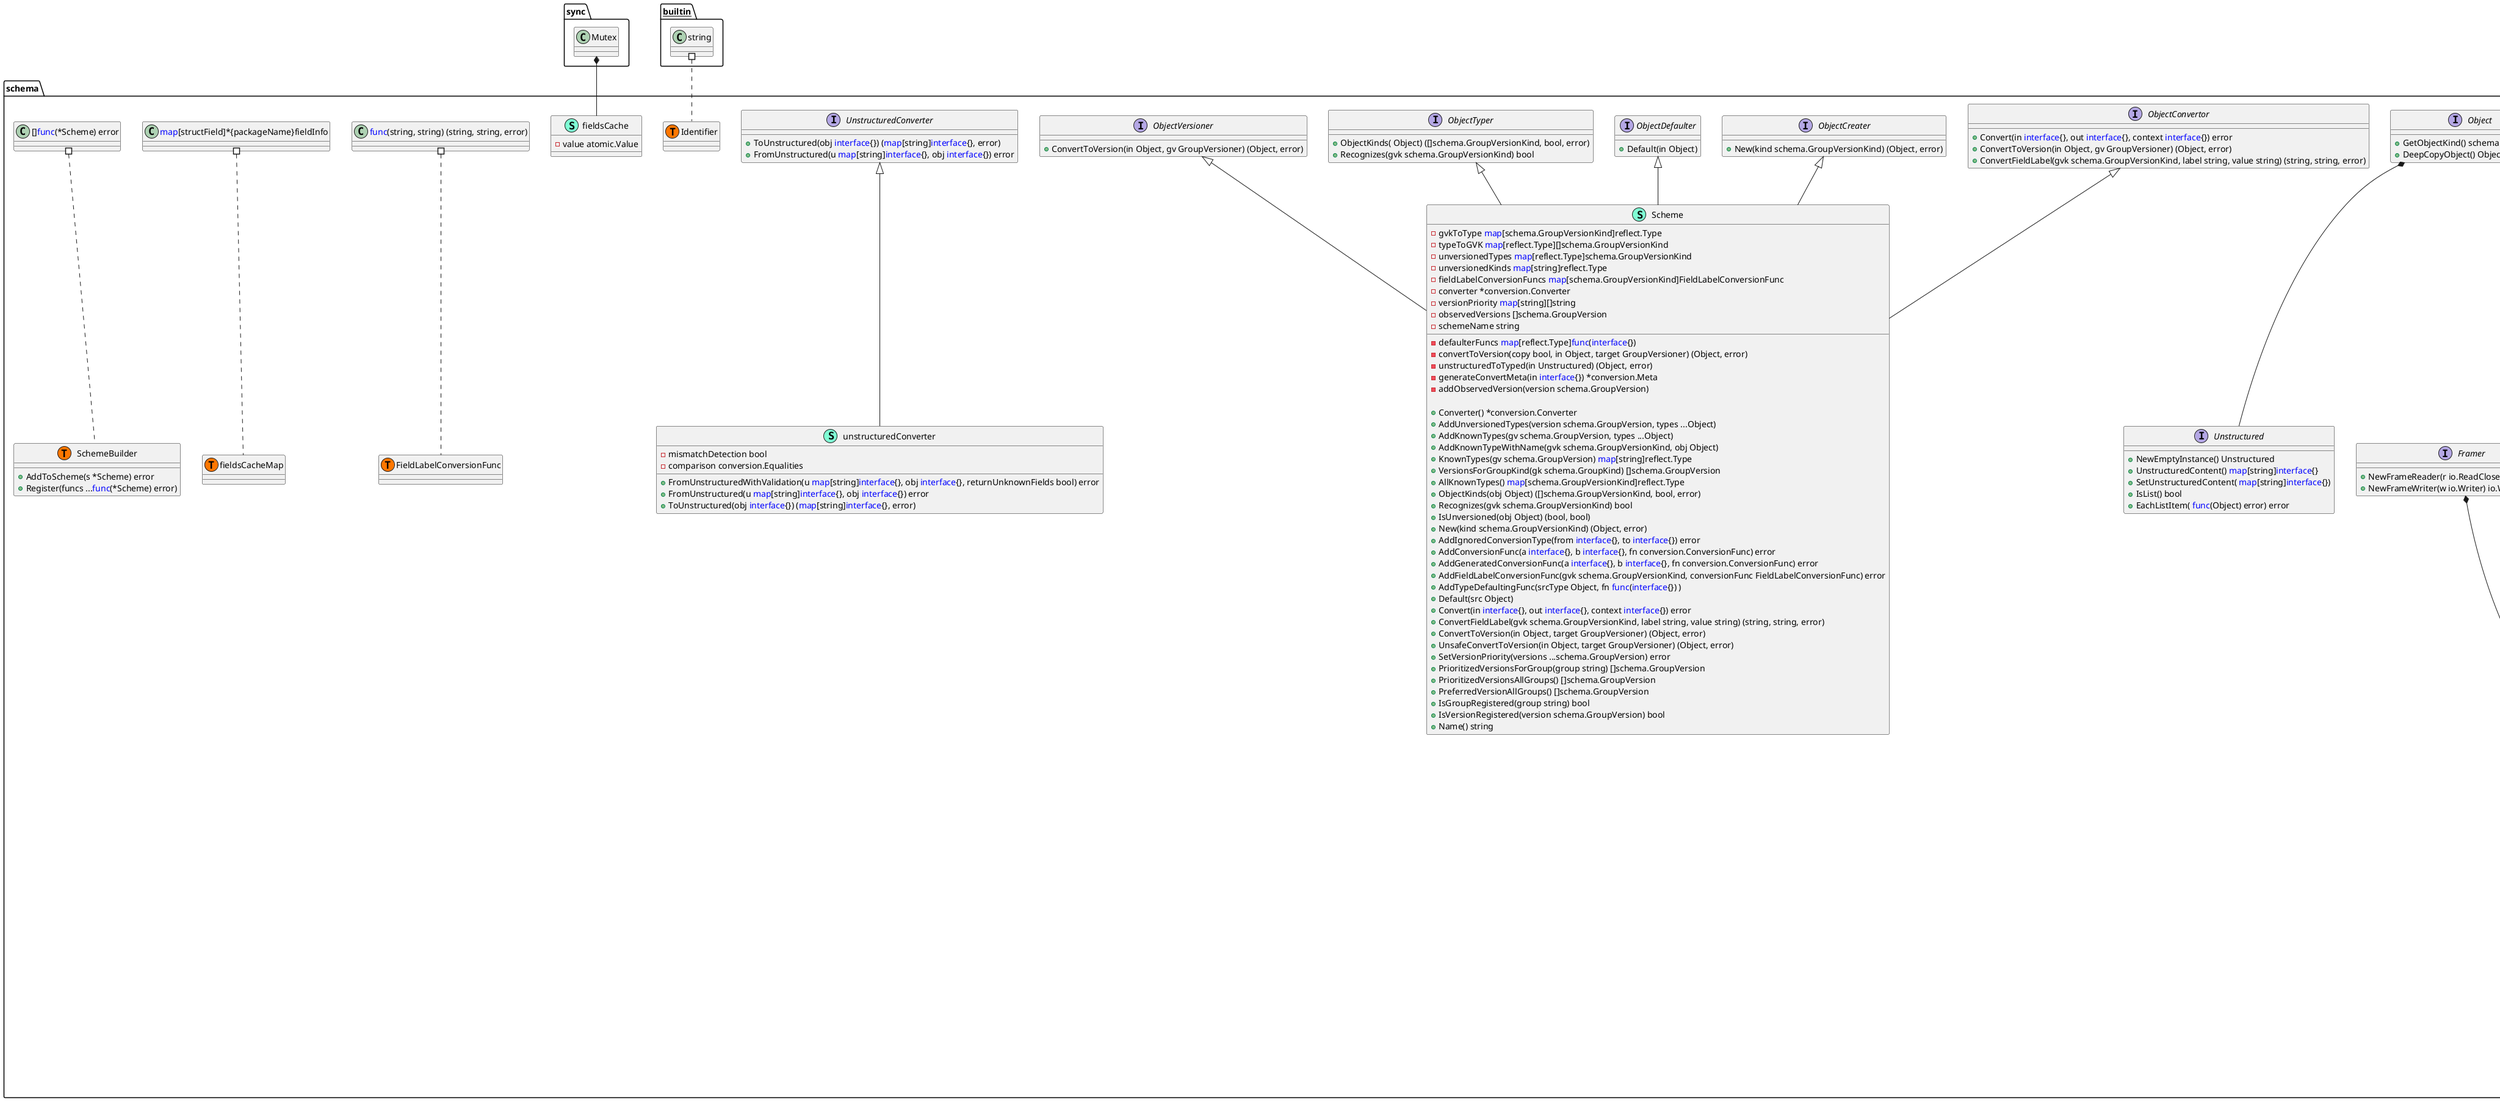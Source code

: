 @startuml
namespace schema {
    interface CacheableObject  {
        + CacheEncode(id Identifier, encode <font color=blue>func</font>(Object, io.Writer) error, w io.Writer) error
        + GetObject() Object

    }
    interface ClientNegotiator  {
        + Encoder(contentType string, params <font color=blue>map</font>[string]string) (Encoder, error)
        + Decoder(contentType string, params <font color=blue>map</font>[string]string) (Decoder, error)
        + StreamDecoder(contentType string, params <font color=blue>map</font>[string]string) (Decoder, Serializer, Framer, error)

    }
    interface Decoder  {
        + Decode(data []byte, defaults *schema.GroupVersionKind, into Object) (Object, *schema.GroupVersionKind, error)

    }
    interface Encoder  {
        + Encode(obj Object, w io.Writer) error
        + Identifier() Identifier

    }
    interface EncoderWithAllocator  {
        + EncodeWithAllocator(obj Object, w io.Writer, memAlloc MemoryAllocator) error

    }
    interface EquivalentResourceMapper  {
        + EquivalentResourcesFor(resource schema.GroupVersionResource, subresource string) []schema.GroupVersionResource
        + KindFor(resource schema.GroupVersionResource, subresource string) schema.GroupVersionKind

    }
    interface EquivalentResourceRegistry  {
        + RegisterKindFor(resource schema.GroupVersionResource, subresource string, kind schema.GroupVersionKind) 

    }
    interface Framer  {
        + NewFrameReader(r io.ReadCloser) io.ReadCloser
        + NewFrameWriter(w io.Writer) io.Writer

    }
    interface GroupVersioner  {
        + KindForGroupVersionKinds(kinds []schema.GroupVersionKind) (schema.GroupVersionKind, bool)
        + Identifier() string

    }
    interface MemoryAllocator  {
        + Allocate(n uint64) []byte

    }
    interface Namer  {
        + Name(obj Object) (string, error)
        + Namespace(obj Object) (string, error)

    }
    interface NegotiatedSerializer  {
        + SupportedMediaTypes() []SerializerInfo
        + EncoderForVersion(serializer Encoder, gv GroupVersioner) Encoder
        + DecoderToVersion(serializer Decoder, gv GroupVersioner) Decoder

    }
    interface NestedObjectDecoder  {
        + DecodeNestedObjects(d Decoder) error

    }
    interface NestedObjectEncoder  {
        + EncodeNestedObjects(e Encoder) error

    }
    interface Object  {
        + GetObjectKind() schema.ObjectKind
        + DeepCopyObject() Object

    }
    interface ObjectConvertor  {
        + Convert(in <font color=blue>interface</font>{}, out <font color=blue>interface</font>{}, context <font color=blue>interface</font>{}) error
        + ConvertToVersion(in Object, gv GroupVersioner) (Object, error)
        + ConvertFieldLabel(gvk schema.GroupVersionKind, label string, value string) (string, string, error)

    }
    interface ObjectCreater  {
        + New(kind schema.GroupVersionKind) (Object, error)

    }
    interface ObjectDefaulter  {
        + Default(in Object) 

    }
    interface ObjectTyper  {
        + ObjectKinds( Object) ([]schema.GroupVersionKind, bool, error)
        + Recognizes(gvk schema.GroupVersionKind) bool

    }
    interface ObjectVersioner  {
        + ConvertToVersion(in Object, gv GroupVersioner) (Object, error)

    }
    interface ParameterCodec  {
        + DecodeParameters(parameters url.Values, from schema.GroupVersion, into Object) error
        + EncodeParameters(obj Object, to schema.GroupVersion) (url.Values, error)

    }
    interface ResourceVersioner  {
        + SetResourceVersion(obj Object, version string) error
        + ResourceVersion(obj Object) (string, error)

    }
    class Scheme << (S,Aquamarine) >> {
        - gvkToType <font color=blue>map</font>[schema.GroupVersionKind]reflect.Type
        - typeToGVK <font color=blue>map</font>[reflect.Type][]schema.GroupVersionKind
        - unversionedTypes <font color=blue>map</font>[reflect.Type]schema.GroupVersionKind
        - unversionedKinds <font color=blue>map</font>[string]reflect.Type
        - fieldLabelConversionFuncs <font color=blue>map</font>[schema.GroupVersionKind]FieldLabelConversionFunc
        - defaulterFuncs <font color=blue>map</font>[reflect.Type]<font color=blue>func</font>(<font color=blue>interface</font>{}) 
        - converter *conversion.Converter
        - versionPriority <font color=blue>map</font>[string][]string
        - observedVersions []schema.GroupVersion
        - schemeName string

        - convertToVersion(copy bool, in Object, target GroupVersioner) (Object, error)
        - unstructuredToTyped(in Unstructured) (Object, error)
        - generateConvertMeta(in <font color=blue>interface</font>{}) *conversion.Meta
        - addObservedVersion(version schema.GroupVersion) 

        + Converter() *conversion.Converter
        + AddUnversionedTypes(version schema.GroupVersion, types ...Object) 
        + AddKnownTypes(gv schema.GroupVersion, types ...Object) 
        + AddKnownTypeWithName(gvk schema.GroupVersionKind, obj Object) 
        + KnownTypes(gv schema.GroupVersion) <font color=blue>map</font>[string]reflect.Type
        + VersionsForGroupKind(gk schema.GroupKind) []schema.GroupVersion
        + AllKnownTypes() <font color=blue>map</font>[schema.GroupVersionKind]reflect.Type
        + ObjectKinds(obj Object) ([]schema.GroupVersionKind, bool, error)
        + Recognizes(gvk schema.GroupVersionKind) bool
        + IsUnversioned(obj Object) (bool, bool)
        + New(kind schema.GroupVersionKind) (Object, error)
        + AddIgnoredConversionType(from <font color=blue>interface</font>{}, to <font color=blue>interface</font>{}) error
        + AddConversionFunc(a <font color=blue>interface</font>{}, b <font color=blue>interface</font>{}, fn conversion.ConversionFunc) error
        + AddGeneratedConversionFunc(a <font color=blue>interface</font>{}, b <font color=blue>interface</font>{}, fn conversion.ConversionFunc) error
        + AddFieldLabelConversionFunc(gvk schema.GroupVersionKind, conversionFunc FieldLabelConversionFunc) error
        + AddTypeDefaultingFunc(srcType Object, fn <font color=blue>func</font>(<font color=blue>interface</font>{}) ) 
        + Default(src Object) 
        + Convert(in <font color=blue>interface</font>{}, out <font color=blue>interface</font>{}, context <font color=blue>interface</font>{}) error
        + ConvertFieldLabel(gvk schema.GroupVersionKind, label string, value string) (string, string, error)
        + ConvertToVersion(in Object, target GroupVersioner) (Object, error)
        + UnsafeConvertToVersion(in Object, target GroupVersioner) (Object, error)
        + SetVersionPriority(versions ...schema.GroupVersion) error
        + PrioritizedVersionsForGroup(group string) []schema.GroupVersion
        + PrioritizedVersionsAllGroups() []schema.GroupVersion
        + PreferredVersionAllGroups() []schema.GroupVersion
        + IsGroupRegistered(group string) bool
        + IsVersionRegistered(version schema.GroupVersion) bool
        + Name() string

    }
    class SchemeBuilder << (S,Aquamarine) >> {
        + AddToScheme(s *Scheme) error
        + Register(funcs ...<font color=blue>func</font>(*Scheme) error) 

    }
    interface Serializer  {
    }
    class SerializerInfo << (S,Aquamarine) >> {
        + MediaType string
        + MediaTypeType string
        + MediaTypeSubType string
        + EncodesAsText bool
        + Serializer Serializer
        + PrettySerializer Serializer
        + StrictSerializer Serializer
        + StreamSerializer *StreamSerializerInfo

    }
    interface StorageSerializer  {
        + SupportedMediaTypes() []SerializerInfo
        + UniversalDeserializer() Decoder
        + EncoderForVersion(serializer Encoder, gv GroupVersioner) Encoder
        + DecoderToVersion(serializer Decoder, gv GroupVersioner) Decoder

    }
    class StreamSerializerInfo << (S,Aquamarine) >> {
        + EncodesAsText bool

    }
    interface Unstructured  {
        + NewEmptyInstance() Unstructured
        + UnstructuredContent() <font color=blue>map</font>[string]<font color=blue>interface</font>{}
        + SetUnstructuredContent( <font color=blue>map</font>[string]<font color=blue>interface</font>{}) 
        + IsList() bool
        + EachListItem( <font color=blue>func</font>(Object) error) error

    }
    interface UnstructuredConverter  {
        + ToUnstructured(obj <font color=blue>interface</font>{}) (<font color=blue>map</font>[string]<font color=blue>interface</font>{}, error)
        + FromUnstructured(u <font color=blue>map</font>[string]<font color=blue>interface</font>{}, obj <font color=blue>interface</font>{}) error

    }
    class fieldInfo << (S,Aquamarine) >> {
        - name string
        - nameValue reflect.Value
        - omitempty bool

    }
    class fieldsCache << (S,Aquamarine) >> {
        - value atomic.Value

    }
    class fromUnstructuredContext << (S,Aquamarine) >> {
        - isInlined bool
        - matchedKeys []<font color=blue>map</font>[string]<font color=blue>struct</font>{}
        - parentPath []string
        - returnUnknownFields bool
        - unknownFieldErrors []error

        - pushMatchedKeyTracker() 
        - recordMatchedKey(key string) 
        - popAndVerifyMatchedKeys(mapValue reflect.Value) 
        - recordUnknownField(field string) 
        - pushIndex(index int) 
        - pushKey(key string) 

    }
    class schema.Codec << (T, #FF7700) >>  {
    }
    class schema.FieldLabelConversionFunc << (T, #FF7700) >>  {
    }
    class schema.Identifier << (T, #FF7700) >>  {
    }
    class schema.SchemeBuilder << (T, #FF7700) >>  {
    }
    class schema.fieldsCacheMap << (T, #FF7700) >>  {
    }
    class structField << (S,Aquamarine) >> {
        - structType reflect.Type
        - field int

    }
    class unstructuredConverter << (S,Aquamarine) >> {
        - mismatchDetection bool
        - comparison conversion.Equalities

        + FromUnstructuredWithValidation(u <font color=blue>map</font>[string]<font color=blue>interface</font>{}, obj <font color=blue>interface</font>{}, returnUnknownFields bool) error
        + FromUnstructured(u <font color=blue>map</font>[string]<font color=blue>interface</font>{}, obj <font color=blue>interface</font>{}) error
        + ToUnstructured(obj <font color=blue>interface</font>{}) (<font color=blue>map</font>[string]<font color=blue>interface</font>{}, error)

    }
}
"schema.Encoder" *-- "schema.EncoderWithAllocator"
"schema.EquivalentResourceMapper" *-- "schema.EquivalentResourceRegistry"
"schema.Decoder" *-- "schema.Serializer"
"schema.Encoder" *-- "schema.Serializer"
"schema.Framer" *-- "schema.StreamSerializerInfo"
"schema.Serializer" *-- "schema.StreamSerializerInfo"
"schema.Object" *-- "schema.Unstructured"
"sync.Mutex" *-- "schema.fieldsCache"

"schema.ObjectConvertor" <|-- "schema.Scheme"
"schema.ObjectCreater" <|-- "schema.Scheme"
"schema.ObjectDefaulter" <|-- "schema.Scheme"
"schema.ObjectTyper" <|-- "schema.Scheme"
"schema.ObjectVersioner" <|-- "schema.Scheme"
"schema.UnstructuredConverter" <|-- "schema.unstructuredConverter"

"__builtin__.string" #.. "schema.Identifier"
"schema.<font color=blue>func</font>(string, string) (string, string, error)" #.. "schema.FieldLabelConversionFunc"
"schema.<font color=blue>map</font>[structField]*{packageName}fieldInfo" #.. "schema.fieldsCacheMap"
"schema.Serializer" #.. "schema.Codec"
"schema.[]<font color=blue>func</font>(*Scheme) error" #.. "schema.SchemeBuilder"
@enduml
